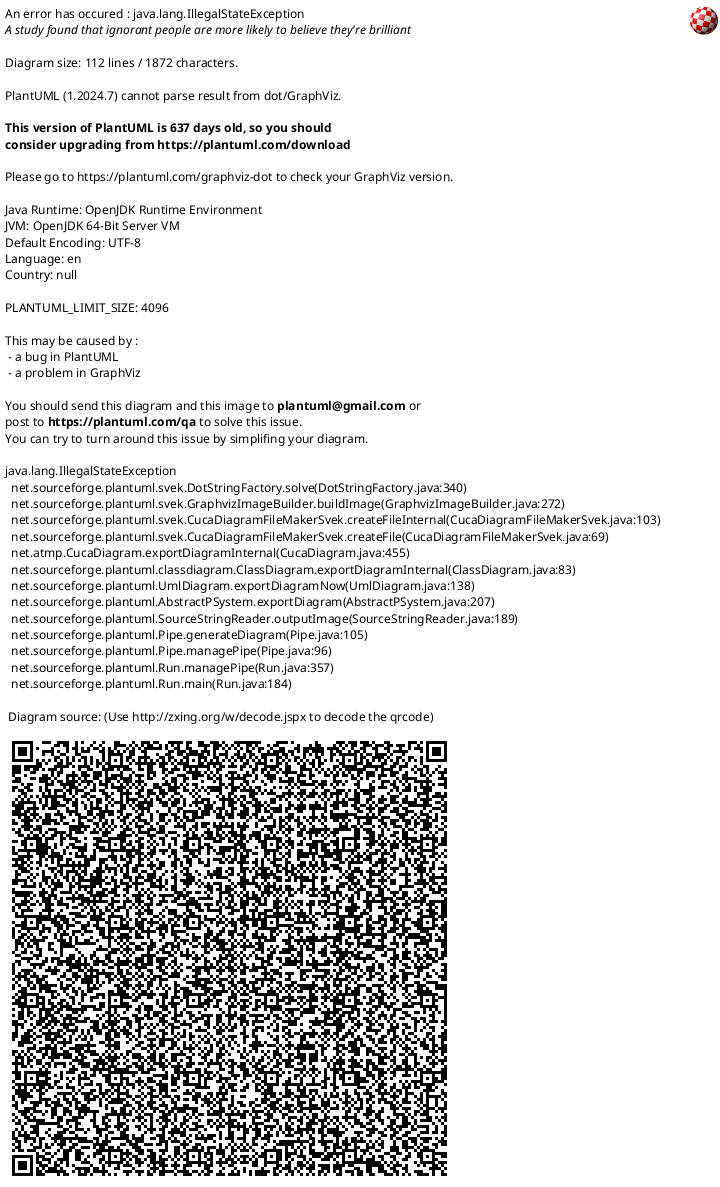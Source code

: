 
@startuml

' --------------------
' | configuration
' --------------------
hide circle
skinparam linetype ortho
left to right direction
' skinparam nodesep 100
' skinparam ranksep 100

' --------------------
' | entities
' --------------------
package "User Repo" as user_repo {
    entity users {
        id: int <<PK>>
        --
        username: string
        display_name: string
        spotify_token: string
        hashed_password: string
        is_admin: bool
    }
}

package "Session Repo" as session_repo {
    entity sessions {
        id: int <<PK>>
        --
        name: string
        created_by: int
        created_at: int
        max_submissions: int
        start_at: int
        submission_phase_duration: int
        vote_phase_duration: int
    }

    entity players {
        session_id: int <<FK>>
        player_id: int <<FK>>
        --
        playlist_id: string <<FK>>
    }

    

    entity candidates {
        id: int <<PK>>
        --
        nominator_id: int <<FK>>
        session_id: int <<FK>>
        track_id: string
    }

    

    entity votes {
        session_id: int <<FK>>
        voter_id: int <<FK>>
        candidate_id: int <<FK>>
        --
    }

    
}

package "Music Repo" as music_repo {
    entity artists {
        id: string <<PK>>
        --
        name: string
        url: string
    }

    entity albums {
        id: string <<PK>>
        --
        name: string
        url: string
    }

    entity playlists {
        id: string <<PK>>
        --
        name: string
        url: string
    }

    entity tracks {
        id: string <<PK>>
        --
        name: string
        artists: string
        album: string
        explicit: bool
        url: string
    }

}

' --------------------
' | relationships
' --------------------
players }|--|| sessions
players }o--|| users
players ||--o| playlists

candidates }o--|| players
candidates }o--|| sessions
candidates }o--|| tracks

votes }o--|| players
votes }o--|| candidates
votes }o--|| sessions

tracks }|--|{ artists
tracks }|--|| albums
tracks }o--o{ playlists


@enduml
